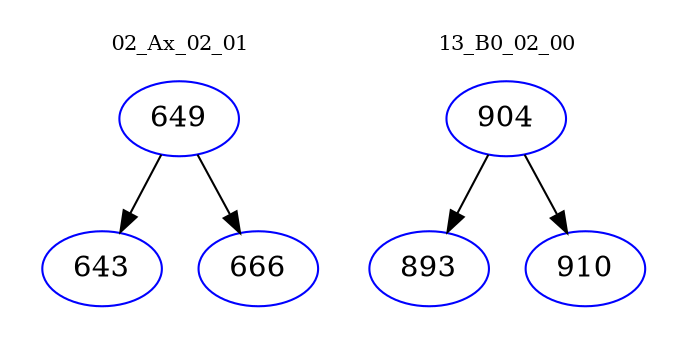 digraph{
subgraph cluster_0 {
color = white
label = "02_Ax_02_01";
fontsize=10;
T0_649 [label="649", color="blue"]
T0_649 -> T0_643 [color="black"]
T0_643 [label="643", color="blue"]
T0_649 -> T0_666 [color="black"]
T0_666 [label="666", color="blue"]
}
subgraph cluster_1 {
color = white
label = "13_B0_02_00";
fontsize=10;
T1_904 [label="904", color="blue"]
T1_904 -> T1_893 [color="black"]
T1_893 [label="893", color="blue"]
T1_904 -> T1_910 [color="black"]
T1_910 [label="910", color="blue"]
}
}

